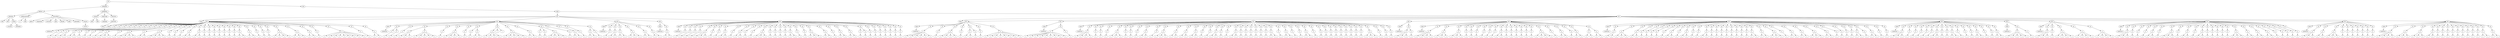 digraph Tree {
	"t0" [label = "TEI"];
	"t1" [label = "teiHeader"];
	"t2" [label = "fileDesc"];
	"t3" [label = "titleStmt"];
	"t4" [label = "title"];
	"t5" [label = "title"];
	"t6" [label = "author"];
	"t7" [label = "surname"];
	"t8" [label = "forename"];
	"t9" [label = "publicationStmt"];
	"t10" [label = "p"];
	"t11" [label = "idno"];
	"t12" [label = "sourceDesc"];
	"t13" [label = "genre"];
	"t14" [label = "inspiration"];
	"t15" [label = "structure"];
	"t16" [label = "type"];
	"t17" [label = "periode"];
	"t18" [label = "taille"];
	"t19" [label = "permalien"];
	"t20" [label = "sources"];
	"t21" [label = "source"];
	"t22" [label = "profileDesc"];
	"t23" [label = "creation"];
	"t24" [label = "date"];
	"t25" [label = "date"];
	"t26" [label = "langUsage"];
	"t27" [label = "language"];
	"t28" [label = "textClass"];
	"t29" [label = "keywords"];
	"t30" [label = "term"];
	"t31" [label = "text"];
	"t32" [label = "body"];
	"t33" [label = "div1"];
	"t34" [label = "head"];
	"t35" [label = "div2"];
	"t36" [label = "head"];
	"t37" [label = "listPerson"];
	"t38" [label = "sp"];
	"t39" [label = "p"];
	"t40" [label = "s"];
	"t41" [label = "sp"];
	"t42" [label = "p"];
	"t43" [label = "s"];
	"t44" [label = "sp"];
	"t45" [label = "p"];
	"t46" [label = "s"];
	"t47" [label = "s"];
	"t48" [label = "sp"];
	"t49" [label = "p"];
	"t50" [label = "s"];
	"t51" [label = "s"];
	"t52" [label = "sp"];
	"t53" [label = "p"];
	"t54" [label = "s"];
	"t55" [label = "sp"];
	"t56" [label = "p"];
	"t57" [label = "s"];
	"t58" [label = "sp"];
	"t59" [label = "p"];
	"t60" [label = "s"];
	"t61" [label = "sp"];
	"t62" [label = "p"];
	"t63" [label = "s"];
	"t64" [label = "sp"];
	"t65" [label = "p"];
	"t66" [label = "s"];
	"t67" [label = "s"];
	"t68" [label = "s"];
	"t69" [label = "sp"];
	"t70" [label = "p"];
	"t71" [label = "s"];
	"t72" [label = "sp"];
	"t73" [label = "p"];
	"t74" [label = "s"];
	"t75" [label = "s"];
	"t76" [label = "s"];
	"t77" [label = "s"];
	"t78" [label = "sp"];
	"t79" [label = "p"];
	"t80" [label = "s"];
	"t81" [label = "s"];
	"t82" [label = "sp"];
	"t83" [label = "p"];
	"t84" [label = "s"];
	"t85" [label = "s"];
	"t86" [label = "s"];
	"t87" [label = "s"];
	"t88" [label = "sp"];
	"t89" [label = "p"];
	"t90" [label = "s"];
	"t91" [label = "sp"];
	"t92" [label = "p"];
	"t93" [label = "s"];
	"t94" [label = "sp"];
	"t95" [label = "p"];
	"t96" [label = "s"];
	"t97" [label = "sp"];
	"t98" [label = "p"];
	"t99" [label = "s"];
	"t100" [label = "s"];
	"t101" [label = "sp"];
	"t102" [label = "p"];
	"t103" [label = "s"];
	"t104" [label = "s"];
	"t105" [label = "sp"];
	"t106" [label = "p"];
	"t107" [label = "s"];
	"t108" [label = "sp"];
	"t109" [label = "p"];
	"t110" [label = "s"];
	"t111" [label = "sp"];
	"t112" [label = "p"];
	"t113" [label = "s"];
	"t114" [label = "sp"];
	"t115" [label = "p"];
	"t116" [label = "s"];
	"t117" [label = "sp"];
	"t118" [label = "p"];
	"t119" [label = "s"];
	"t120" [label = "sp"];
	"t121" [label = "p"];
	"t122" [label = "s"];
	"t123" [label = "sp"];
	"t124" [label = "p"];
	"t125" [label = "s"];
	"t126" [label = "sp"];
	"t127" [label = "p"];
	"t128" [label = "s"];
	"t129" [label = "s"];
	"t130" [label = "sp"];
	"t131" [label = "p"];
	"t132" [label = "s"];
	"t133" [label = "s"];
	"t134" [label = "sp"];
	"t135" [label = "p"];
	"t136" [label = "s"];
	"t137" [label = "sp"];
	"t138" [label = "p"];
	"t139" [label = "s"];
	"t140" [label = "sp"];
	"t141" [label = "p"];
	"t142" [label = "s"];
	"t143" [label = "sp"];
	"t144" [label = "p"];
	"t145" [label = "s"];
	"t146" [label = "s"];
	"t147" [label = "s"];
	"t148" [label = "s"];
	"t149" [label = "sp"];
	"t150" [label = "p"];
	"t151" [label = "s"];
	"t152" [label = "s"];
	"t153" [label = "s"];
	"t154" [label = "sp"];
	"t155" [label = "p"];
	"t156" [label = "s"];
	"t157" [label = "s"];
	"t158" [label = "sp"];
	"t159" [label = "p"];
	"t160" [label = "s"];
	"t161" [label = "sp"];
	"t162" [label = "p"];
	"t163" [label = "s"];
	"t164" [label = "s"];
	"t165" [label = "s"];
	"t166" [label = "s"];
	"t167" [label = "s"];
	"t168" [label = "s"];
	"t169" [label = "s"];
	"t170" [label = "s"];
	"t171" [label = "s"];
	"t172" [label = "sp"];
	"t173" [label = "p"];
	"t174" [label = "s"];
	"t175" [label = "sp"];
	"t176" [label = "p"];
	"t177" [label = "s"];
	"t178" [label = "s"];
	"t179" [label = "div2"];
	"t180" [label = "head"];
	"t181" [label = "listPerson"];
	"t182" [label = "sp"];
	"t183" [label = "p"];
	"t184" [label = "s"];
	"t185" [label = "p"];
	"t186" [label = "s"];
	"t187" [label = "sp"];
	"t188" [label = "p"];
	"t189" [label = "s"];
	"t190" [label = "sp"];
	"t191" [label = "p"];
	"t192" [label = "s"];
	"t193" [label = "s"];
	"t194" [label = "s"];
	"t195" [label = "p"];
	"t196" [label = "s"];
	"t197" [label = "s"];
	"t198" [label = "s"];
	"t199" [label = "s"];
	"t200" [label = "s"];
	"t201" [label = "sp"];
	"t202" [label = "p"];
	"t203" [label = "s"];
	"t204" [label = "sp"];
	"t205" [label = "p"];
	"t206" [label = "s"];
	"t207" [label = "s"];
	"t208" [label = "s"];
	"t209" [label = "s"];
	"t210" [label = "sp"];
	"t211" [label = "p"];
	"t212" [label = "s"];
	"t213" [label = "sp"];
	"t214" [label = "p"];
	"t215" [label = "s"];
	"t216" [label = "p"];
	"t217" [label = "s"];
	"t218" [label = "s"];
	"t219" [label = "sp"];
	"t220" [label = "p"];
	"t221" [label = "s"];
	"t222" [label = "s"];
	"t223" [label = "s"];
	"t224" [label = "s"];
	"t225" [label = "l"];
	"t226" [label = "l"];
	"t227" [label = "sp"];
	"t228" [label = "p"];
	"t229" [label = "s"];
	"t230" [label = "s"];
	"t231" [label = "s"];
	"t232" [label = "s"];
	"t233" [label = "s"];
	"t234" [label = "sp"];
	"t235" [label = "p"];
	"t236" [label = "s"];
	"t237" [label = "s"];
	"t238" [label = "sp"];
	"t239" [label = "p"];
	"t240" [label = "s"];
	"t241" [label = "p"];
	"t242" [label = "s"];
	"t243" [label = "p"];
	"t244" [label = "s"];
	"t245" [label = "s"];
	"t246" [label = "s"];
	"t247" [label = "s"];
	"t248" [label = "sp"];
	"t249" [label = "p"];
	"t250" [label = "s"];
	"t251" [label = "sp"];
	"t252" [label = "p"];
	"t253" [label = "s"];
	"t254" [label = "s"];
	"t255" [label = "sp"];
	"t256" [label = "p"];
	"t257" [label = "s"];
	"t258" [label = "sp"];
	"t259" [label = "p"];
	"t260" [label = "s"];
	"t261" [label = "s"];
	"t262" [label = "p"];
	"t263" [label = "s"];
	"t264" [label = "div2"];
	"t265" [label = "head"];
	"t266" [label = "listPerson"];
	"t267" [label = "sp"];
	"t268" [label = "p"];
	"t269" [label = "s"];
	"t270" [label = "sp"];
	"t271" [label = "p"];
	"t272" [label = "s"];
	"t273" [label = "s"];
	"t274" [label = "sp"];
	"t275" [label = "p"];
	"t276" [label = "s"];
	"t277" [label = "s"];
	"t278" [label = "sp"];
	"t279" [label = "p"];
	"t280" [label = "s"];
	"t281" [label = "s"];
	"t282" [label = "s"];
	"t283" [label = "sp"];
	"t284" [label = "p"];
	"t285" [label = "s"];
	"t286" [label = "s"];
	"t287" [label = "sp"];
	"t288" [label = "p"];
	"t289" [label = "s"];
	"t290" [label = "s"];
	"t291" [label = "div2"];
	"t292" [label = "head"];
	"t293" [label = "listPerson"];
	"t294" [label = "sp"];
	"t295" [label = "p"];
	"t296" [label = "s"];
	"t297" [label = "s"];
	"t298" [label = "div2"];
	"t299" [label = "head"];
	"t300" [label = "listPerson"];
	"t301" [label = "sp"];
	"t302" [label = "p"];
	"t303" [label = "s"];
	"t304" [label = "sp"];
	"t305" [label = "p"];
	"t306" [label = "s"];
	"t307" [label = "sp"];
	"t308" [label = "p"];
	"t309" [label = "s"];
	"t310" [label = "sp"];
	"t311" [label = "p"];
	"t312" [label = "s"];
	"t313" [label = "sp"];
	"t314" [label = "p"];
	"t315" [label = "s"];
	"t316" [label = "s"];
	"t317" [label = "s"];
	"t318" [label = "sp"];
	"t319" [label = "p"];
	"t320" [label = "s"];
	"t321" [label = "sp"];
	"t322" [label = "p"];
	"t323" [label = "s"];
	"t324" [label = "sp"];
	"t325" [label = "p"];
	"t326" [label = "s"];
	"t327" [label = "s"];
	"t328" [label = "sp"];
	"t329" [label = "p"];
	"t330" [label = "s"];
	"t331" [label = "sp"];
	"t332" [label = "p"];
	"t333" [label = "s"];
	"t334" [label = "s"];
	"t335" [label = "sp"];
	"t336" [label = "p"];
	"t337" [label = "s"];
	"t338" [label = "sp"];
	"t339" [label = "p"];
	"t340" [label = "s"];
	"t341" [label = "sp"];
	"t342" [label = "p"];
	"t343" [label = "s"];
	"t344" [label = "s"];
	"t345" [label = "s"];
	"t346" [label = "sp"];
	"t347" [label = "p"];
	"t348" [label = "s"];
	"t349" [label = "sp"];
	"t350" [label = "p"];
	"t351" [label = "s"];
	"t352" [label = "sp"];
	"t353" [label = "p"];
	"t354" [label = "s"];
	"t355" [label = "sp"];
	"t356" [label = "p"];
	"t357" [label = "s"];
	"t358" [label = "sp"];
	"t359" [label = "p"];
	"t360" [label = "s"];
	"t361" [label = "s"];
	"t362" [label = "sp"];
	"t363" [label = "p"];
	"t364" [label = "s"];
	"t365" [label = "sp"];
	"t366" [label = "p"];
	"t367" [label = "s"];
	"t368" [label = "sp"];
	"t369" [label = "p"];
	"t370" [label = "s"];
	"t371" [label = "s"];
	"t372" [label = "s"];
	"t373" [label = "sp"];
	"t374" [label = "p"];
	"t375" [label = "s"];
	"t376" [label = "s"];
	"t377" [label = "sp"];
	"t378" [label = "p"];
	"t379" [label = "s"];
	"t380" [label = "sp"];
	"t381" [label = "p"];
	"t382" [label = "s"];
	"t383" [label = "s"];
	"t384" [label = "sp"];
	"t385" [label = "p"];
	"t386" [label = "s"];
	"t387" [label = "s"];
	"t388" [label = "sp"];
	"t389" [label = "p"];
	"t390" [label = "s"];
	"t391" [label = "p"];
	"t392" [label = "s"];
	"t393" [label = "sp"];
	"t394" [label = "p"];
	"t395" [label = "s"];
	"t396" [label = "sp"];
	"t397" [label = "p"];
	"t398" [label = "s"];
	"t399" [label = "sp"];
	"t400" [label = "p"];
	"t401" [label = "s"];
	"t402" [label = "sp"];
	"t403" [label = "p"];
	"t404" [label = "s"];
	"t405" [label = "sp"];
	"t406" [label = "p"];
	"t407" [label = "s"];
	"t408" [label = "sp"];
	"t409" [label = "p"];
	"t410" [label = "s"];
	"t411" [label = "sp"];
	"t412" [label = "p"];
	"t413" [label = "s"];
	"t414" [label = "div1"];
	"t415" [label = "head"];
	"t416" [label = "div2"];
	"t417" [label = "head"];
	"t418" [label = "listPerson"];
	"t419" [label = "sp"];
	"t420" [label = "p"];
	"t421" [label = "s"];
	"t422" [label = "s"];
	"t423" [label = "s"];
	"t424" [label = "s"];
	"t425" [label = "s"];
	"t426" [label = "s"];
	"t427" [label = "sp"];
	"t428" [label = "p"];
	"t429" [label = "s"];
	"t430" [label = "sp"];
	"t431" [label = "p"];
	"t432" [label = "s"];
	"t433" [label = "s"];
	"t434" [label = "s"];
	"t435" [label = "s"];
	"t436" [label = "sp"];
	"t437" [label = "p"];
	"t438" [label = "s"];
	"t439" [label = "sp"];
	"t440" [label = "p"];
	"t441" [label = "s"];
	"t442" [label = "s"];
	"t443" [label = "p"];
	"t444" [label = "s"];
	"t445" [label = "sp"];
	"t446" [label = "p"];
	"t447" [label = "s"];
	"t448" [label = "sp"];
	"t449" [label = "p"];
	"t450" [label = "s"];
	"t451" [label = "s"];
	"t452" [label = "s"];
	"t453" [label = "s"];
	"t454" [label = "s"];
	"t455" [label = "s"];
	"t456" [label = "s"];
	"t457" [label = "s"];
	"t458" [label = "div2"];
	"t459" [label = "head"];
	"t460" [label = "listPerson"];
	"t461" [label = "sp"];
	"t462" [label = "p"];
	"t463" [label = "s"];
	"t464" [label = "s"];
	"t465" [label = "s"];
	"t466" [label = "s"];
	"t467" [label = "s"];
	"t468" [label = "s"];
	"t469" [label = "s"];
	"t470" [label = "s"];
	"t471" [label = "s"];
	"t472" [label = "p"];
	"t473" [label = "s"];
	"t474" [label = "div2"];
	"t475" [label = "head"];
	"t476" [label = "listPerson"];
	"t477" [label = "sp"];
	"t478" [label = "p"];
	"t479" [label = "s"];
	"t480" [label = "s"];
	"t481" [label = "s"];
	"t482" [label = "s"];
	"t483" [label = "sp"];
	"t484" [label = "p"];
	"t485" [label = "s"];
	"t486" [label = "sp"];
	"t487" [label = "p"];
	"t488" [label = "s"];
	"t489" [label = "sp"];
	"t490" [label = "p"];
	"t491" [label = "s"];
	"t492" [label = "sp"];
	"t493" [label = "p"];
	"t494" [label = "s"];
	"t495" [label = "s"];
	"t496" [label = "s"];
	"t497" [label = "sp"];
	"t498" [label = "p"];
	"t499" [label = "s"];
	"t500" [label = "sp"];
	"t501" [label = "p"];
	"t502" [label = "s"];
	"t503" [label = "sp"];
	"t504" [label = "p"];
	"t505" [label = "s"];
	"t506" [label = "sp"];
	"t507" [label = "p"];
	"t508" [label = "s"];
	"t509" [label = "s"];
	"t510" [label = "sp"];
	"t511" [label = "p"];
	"t512" [label = "s"];
	"t513" [label = "sp"];
	"t514" [label = "p"];
	"t515" [label = "s"];
	"t516" [label = "s"];
	"t517" [label = "s"];
	"t518" [label = "sp"];
	"t519" [label = "p"];
	"t520" [label = "s"];
	"t521" [label = "s"];
	"t522" [label = "sp"];
	"t523" [label = "p"];
	"t524" [label = "s"];
	"t525" [label = "s"];
	"t526" [label = "sp"];
	"t527" [label = "p"];
	"t528" [label = "s"];
	"t529" [label = "s"];
	"t530" [label = "sp"];
	"t531" [label = "p"];
	"t532" [label = "s"];
	"t533" [label = "sp"];
	"t534" [label = "p"];
	"t535" [label = "s"];
	"t536" [label = "sp"];
	"t537" [label = "p"];
	"t538" [label = "s"];
	"t539" [label = "s"];
	"t540" [label = "sp"];
	"t541" [label = "p"];
	"t542" [label = "s"];
	"t543" [label = "sp"];
	"t544" [label = "p"];
	"t545" [label = "s"];
	"t546" [label = "sp"];
	"t547" [label = "p"];
	"t548" [label = "s"];
	"t549" [label = "s"];
	"t550" [label = "sp"];
	"t551" [label = "p"];
	"t552" [label = "s"];
	"t553" [label = "sp"];
	"t554" [label = "p"];
	"t555" [label = "s"];
	"t556" [label = "sp"];
	"t557" [label = "p"];
	"t558" [label = "s"];
	"t559" [label = "sp"];
	"t560" [label = "p"];
	"t561" [label = "s"];
	"t562" [label = "sp"];
	"t563" [label = "p"];
	"t564" [label = "s"];
	"t565" [label = "sp"];
	"t566" [label = "p"];
	"t567" [label = "s"];
	"t568" [label = "sp"];
	"t569" [label = "p"];
	"t570" [label = "s"];
	"t571" [label = "s"];
	"t572" [label = "sp"];
	"t573" [label = "p"];
	"t574" [label = "s"];
	"t575" [label = "sp"];
	"t576" [label = "p"];
	"t577" [label = "s"];
	"t578" [label = "s"];
	"t579" [label = "sp"];
	"t580" [label = "p"];
	"t581" [label = "s"];
	"t582" [label = "sp"];
	"t583" [label = "p"];
	"t584" [label = "s"];
	"t585" [label = "sp"];
	"t586" [label = "p"];
	"t587" [label = "s"];
	"t588" [label = "s"];
	"t589" [label = "sp"];
	"t590" [label = "p"];
	"t591" [label = "s"];
	"t592" [label = "sp"];
	"t593" [label = "p"];
	"t594" [label = "s"];
	"t595" [label = "sp"];
	"t596" [label = "p"];
	"t597" [label = "s"];
	"t598" [label = "sp"];
	"t599" [label = "p"];
	"t600" [label = "s"];
	"t601" [label = "sp"];
	"t602" [label = "p"];
	"t603" [label = "s"];
	"t604" [label = "sp"];
	"t605" [label = "p"];
	"t606" [label = "s"];
	"t607" [label = "sp"];
	"t608" [label = "p"];
	"t609" [label = "s"];
	"t610" [label = "sp"];
	"t611" [label = "p"];
	"t612" [label = "s"];
	"t613" [label = "sp"];
	"t614" [label = "p"];
	"t615" [label = "s"];
	"t616" [label = "sp"];
	"t617" [label = "p"];
	"t618" [label = "s"];
	"t619" [label = "sp"];
	"t620" [label = "p"];
	"t621" [label = "s"];
	"t622" [label = "s"];
	"t623" [label = "s"];
	"t624" [label = "sp"];
	"t625" [label = "p"];
	"t626" [label = "s"];
	"t627" [label = "sp"];
	"t628" [label = "p"];
	"t629" [label = "s"];
	"t630" [label = "sp"];
	"t631" [label = "p"];
	"t632" [label = "s"];
	"t633" [label = "div2"];
	"t634" [label = "head"];
	"t635" [label = "listPerson"];
	"t636" [label = "sp"];
	"t637" [label = "p"];
	"t638" [label = "s"];
	"t639" [label = "s"];
	"t640" [label = "s"];
	"t641" [label = "p"];
	"t642" [label = "s"];
	"t643" [label = "div2"];
	"t644" [label = "head"];
	"t645" [label = "listPerson"];
	"t646" [label = "sp"];
	"t647" [label = "p"];
	"t648" [label = "s"];
	"t649" [label = "s"];
	"t650" [label = "s"];
	"t651" [label = "s"];
	"t652" [label = "sp"];
	"t653" [label = "p"];
	"t654" [label = "s"];
	"t655" [label = "s"];
	"t656" [label = "s"];
	"t657" [label = "sp"];
	"t658" [label = "p"];
	"t659" [label = "s"];
	"t660" [label = "s"];
	"t661" [label = "s"];
	"t662" [label = "sp"];
	"t663" [label = "p"];
	"t664" [label = "s"];
	"t665" [label = "sp"];
	"t666" [label = "p"];
	"t667" [label = "s"];
	"t668" [label = "sp"];
	"t669" [label = "p"];
	"t670" [label = "s"];
	"t671" [label = "sp"];
	"t672" [label = "p"];
	"t673" [label = "s"];
	"t674" [label = "sp"];
	"t675" [label = "p"];
	"t676" [label = "s"];
	"t677" [label = "sp"];
	"t678" [label = "p"];
	"t679" [label = "s"];
	"t680" [label = "sp"];
	"t681" [label = "p"];
	"t682" [label = "s"];
	"t683" [label = "s"];
	"t684" [label = "sp"];
	"t685" [label = "p"];
	"t686" [label = "s"];
	"t687" [label = "sp"];
	"t688" [label = "p"];
	"t689" [label = "s"];
	"t690" [label = "sp"];
	"t691" [label = "p"];
	"t692" [label = "s"];
	"t693" [label = "sp"];
	"t694" [label = "p"];
	"t695" [label = "s"];
	"t696" [label = "sp"];
	"t697" [label = "p"];
	"t698" [label = "s"];
	"t699" [label = "sp"];
	"t700" [label = "p"];
	"t701" [label = "s"];
	"t702" [label = "sp"];
	"t703" [label = "p"];
	"t704" [label = "s"];
	"t705" [label = "s"];
	"t706" [label = "s"];
	"t707" [label = "s"];
	"t708" [label = "sp"];
	"t709" [label = "p"];
	"t710" [label = "s"];
	"t711" [label = "sp"];
	"t712" [label = "p"];
	"t713" [label = "s"];
	"t714" [label = "s"];
	"t715" [label = "sp"];
	"t716" [label = "p"];
	"t717" [label = "s"];
	"t718" [label = "sp"];
	"t719" [label = "p"];
	"t720" [label = "s"];
	"t721" [label = "s"];
	"t722" [label = "sp"];
	"t723" [label = "p"];
	"t724" [label = "s"];
	"t725" [label = "s"];
	"t726" [label = "p"];
	"t727" [label = "s"];
	"t728" [label = "s"];
	"t729" [label = "div2"];
	"t730" [label = "head"];
	"t731" [label = "listPerson"];
	"t732" [label = "sp"];
	"t733" [label = "p"];
	"t734" [label = "s"];
	"t735" [label = "s"];
	"t736" [label = "sp"];
	"t737" [label = "p"];
	"t738" [label = "s"];
	"t739" [label = "s"];
	"t740" [label = "s"];
	"t741" [label = "sp"];
	"t742" [label = "p"];
	"t743" [label = "s"];
	"t744" [label = "s"];
	"t745" [label = "sp"];
	"t746" [label = "p"];
	"t747" [label = "s"];
	"t748" [label = "sp"];
	"t749" [label = "p"];
	"t750" [label = "s"];
	"t751" [label = "sp"];
	"t752" [label = "p"];
	"t753" [label = "s"];
	"t754" [label = "sp"];
	"t755" [label = "p"];
	"t756" [label = "s"];
	"t757" [label = "sp"];
	"t758" [label = "p"];
	"t759" [label = "s"];
	"t760" [label = "sp"];
	"t761" [label = "p"];
	"t762" [label = "s"];
	"t763" [label = "s"];
	"t764" [label = "sp"];
	"t765" [label = "p"];
	"t766" [label = "s"];
	"t767" [label = "sp"];
	"t768" [label = "p"];
	"t769" [label = "s"];
	"t770" [label = "s"];
	"t771" [label = "sp"];
	"t772" [label = "p"];
	"t773" [label = "s"];
	"t774" [label = "sp"];
	"t775" [label = "p"];
	"t776" [label = "s"];
	"t777" [label = "sp"];
	"t778" [label = "p"];
	"t779" [label = "s"];
	"t780" [label = "s"];
	"t781" [label = "sp"];
	"t782" [label = "p"];
	"t783" [label = "s"];
	"t784" [label = "sp"];
	"t785" [label = "p"];
	"t786" [label = "s"];
	"t787" [label = "sp"];
	"t788" [label = "p"];
	"t789" [label = "s"];
	"t790" [label = "sp"];
	"t791" [label = "p"];
	"t792" [label = "s"];
	"t793" [label = "sp"];
	"t794" [label = "p"];
	"t795" [label = "s"];
	"t796" [label = "sp"];
	"t797" [label = "p"];
	"t798" [label = "s"];
	"t799" [label = "sp"];
	"t800" [label = "p"];
	"t801" [label = "s"];
	"t802" [label = "sp"];
	"t803" [label = "p"];
	"t804" [label = "s"];
	"t805" [label = "sp"];
	"t806" [label = "p"];
	"t807" [label = "s"];
	"t808" [label = "s"];
	"t809" [label = "sp"];
	"t810" [label = "p"];
	"t811" [label = "s"];
	"t812" [label = "s"];
	"t813" [label = "sp"];
	"t814" [label = "p"];
	"t815" [label = "s"];
	"t816" [label = "s"];
	"t817" [label = "s"];
	"t818" [label = "sp"];
	"t819" [label = "p"];
	"t820" [label = "s"];
	"t821" [label = "sp"];
	"t822" [label = "p"];
	"t823" [label = "s"];
	"t824" [label = "s"];
	"t825" [label = "sp"];
	"t826" [label = "p"];
	"t827" [label = "s"];
	"t828" [label = "s"];
	"t829" [label = "sp"];
	"t830" [label = "p"];
	"t831" [label = "s"];
	"t832" [label = "s"];
	"t833" [label = "s"];
	"t834" [label = "sp"];
	"t835" [label = "p"];
	"t836" [label = "s"];
	"t837" [label = "s"];
	"t838" [label = "sp"];
	"t839" [label = "p"];
	"t840" [label = "s"];
	"t841" [label = "sp"];
	"t842" [label = "p"];
	"t843" [label = "s"];
	"t844" [label = "sp"];
	"t845" [label = "p"];
	"t846" [label = "s"];
	"t847" [label = "sp"];
	"t848" [label = "p"];
	"t849" [label = "s"];
	"t850" [label = "sp"];
	"t851" [label = "p"];
	"t852" [label = "s"];
	"t853" [label = "s"];
	"t854" [label = "p"];
	"t855" [label = "s"];
	"t856" [label = "sp"];
	"t857" [label = "p"];
	"t858" [label = "s"];
	"t859" [label = "s"];
	"t860" [label = "sp"];
	"t861" [label = "p"];
	"t862" [label = "s"];
	"t863" [label = "sp"];
	"t864" [label = "p"];
	"t865" [label = "s"];
	"t866" [label = "div2"];
	"t867" [label = "head"];
	"t868" [label = "listPerson"];
	"t869" [label = "sp"];
	"t870" [label = "p"];
	"t871" [label = "s"];
	"t872" [label = "s"];
	"t873" [label = "s"];
	"t874" [label = "sp"];
	"t875" [label = "p"];
	"t876" [label = "s"];
	"t877" [label = "sp"];
	"t878" [label = "p"];
	"t879" [label = "s"];
	"t880" [label = "sp"];
	"t881" [label = "p"];
	"t882" [label = "s"];
	"t883" [label = "sp"];
	"t884" [label = "p"];
	"t885" [label = "s"];
	"t886" [label = "sp"];
	"t887" [label = "p"];
	"t888" [label = "s"];
	"t889" [label = "sp"];
	"t890" [label = "p"];
	"t891" [label = "s"];
	"t892" [label = "s"];
	"t893" [label = "sp"];
	"t894" [label = "p"];
	"t895" [label = "s"];
	"t896" [label = "sp"];
	"t897" [label = "p"];
	"t898" [label = "s"];
	"t899" [label = "sp"];
	"t900" [label = "p"];
	"t901" [label = "s"];
	"t902" [label = "s"];
	"t903" [label = "sp"];
	"t904" [label = "p"];
	"t905" [label = "s"];
	"t906" [label = "sp"];
	"t907" [label = "p"];
	"t908" [label = "s"];
	"t909" [label = "sp"];
	"t910" [label = "p"];
	"t911" [label = "s"];
	"t912" [label = "sp"];
	"t913" [label = "p"];
	"t914" [label = "s"];
	"t915" [label = "s"];
	"t916" [label = "sp"];
	"t917" [label = "p"];
	"t918" [label = "s"];
	"t919" [label = "sp"];
	"t920" [label = "p"];
	"t921" [label = "s"];
	"t922" [label = "sp"];
	"t923" [label = "p"];
	"t924" [label = "s"];
	"t925" [label = "s"];
	"t926" [label = "div2"];
	"t927" [label = "head"];
	"t928" [label = "listPerson"];
	"t929" [label = "sp"];
	"t930" [label = "p"];
	"t931" [label = "s"];
	"t932" [label = "s"];
	"t933" [label = "s"];
	"t934" [label = "s"];
	"t935" [label = "s"];
	"t936" [label = "p"];
	"t937" [label = "s"];
	"t938" [label = "div2"];
	"t939" [label = "head"];
	"t940" [label = "listPerson"];
	"t941" [label = "sp"];
	"t942" [label = "p"];
	"t943" [label = "s"];
	"t944" [label = "s"];
	"t945" [label = "s"];
	"t946" [label = "sp"];
	"t947" [label = "p"];
	"t948" [label = "s"];
	"t949" [label = "sp"];
	"t950" [label = "p"];
	"t951" [label = "s"];
	"t952" [label = "s"];
	"t953" [label = "s"];
	"t954" [label = "s"];
	"t955" [label = "sp"];
	"t956" [label = "p"];
	"t957" [label = "s"];
	"t958" [label = "s"];
	"t959" [label = "s"];
	"t960" [label = "s"];
	"t961" [label = "sp"];
	"t962" [label = "p"];
	"t963" [label = "s"];
	"t964" [label = "s"];
	"t965" [label = "s"];
	"t966" [label = "s"];
	"t967" [label = "div2"];
	"t968" [label = "head"];
	"t969" [label = "listPerson"];
	"t970" [label = "sp"];
	"t971" [label = "p"];
	"t972" [label = "s"];
	"t973" [label = "s"];
	"t974" [label = "s"];
	"t975" [label = "sp"];
	"t976" [label = "p"];
	"t977" [label = "s"];
	"t978" [label = "sp"];
	"t979" [label = "p"];
	"t980" [label = "s"];
	"t981" [label = "sp"];
	"t982" [label = "p"];
	"t983" [label = "s"];
	"t984" [label = "sp"];
	"t985" [label = "p"];
	"t986" [label = "s"];
	"t987" [label = "s"];
	"t988" [label = "sp"];
	"t989" [label = "p"];
	"t990" [label = "s"];
	"t991" [label = "sp"];
	"t992" [label = "p"];
	"t993" [label = "s"];
	"t994" [label = "s"];
	"t995" [label = "s"];
	"t996" [label = "sp"];
	"t997" [label = "p"];
	"t998" [label = "s"];
	"t999" [label = "sp"];
	"t1000" [label = "p"];
	"t1001" [label = "s"];
	"t1002" [label = "s"];
	"t1003" [label = "sp"];
	"t1004" [label = "p"];
	"t1005" [label = "s"];
	"t1006" [label = "sp"];
	"t1007" [label = "p"];
	"t1008" [label = "s"];
	"t1009" [label = "s"];
	"t1010" [label = "sp"];
	"t1011" [label = "p"];
	"t1012" [label = "s"];
	"t1013" [label = "sp"];
	"t1014" [label = "p"];
	"t1015" [label = "s"];
	"t1016" [label = "sp"];
	"t1017" [label = "p"];
	"t1018" [label = "s"];
	"t1019" [label = "sp"];
	"t1020" [label = "p"];
	"t1021" [label = "s"];
	"t1022" [label = "sp"];
	"t1023" [label = "p"];
	"t1024" [label = "s"];
	"t1025" [label = "sp"];
	"t1026" [label = "p"];
	"t1027" [label = "s"];
	"t1028" [label = "s"];
	"t1029" [label = "s"];
	"t1030" [label = "sp"];
	"t1031" [label = "p"];
	"t1032" [label = "s"];
	"t1033" [label = "s"];
	"t1034" [label = "sp"];
	"t1035" [label = "p"];
	"t1036" [label = "s"];
	"t1037" [label = "s"];
	"t1038" [label = "sp"];
	"t1039" [label = "p"];
	"t1040" [label = "s"];
	"t1041" [label = "s"];
	"t1042" [label = "sp"];
	"t1043" [label = "p"];
	"t1044" [label = "s"];
	"t1045" [label = "sp"];
	"t1046" [label = "p"];
	"t1047" [label = "s"];
	"t1048" [label = "sp"];
	"t1049" [label = "p"];
	"t1050" [label = "s"];
	"t1051" [label = "sp"];
	"t1052" [label = "p"];
	"t1053" [label = "s"];
	"t1054" [label = "sp"];
	"t1055" [label = "p"];
	"t1056" [label = "s"];
	"t1057" [label = "div2"];
	"t1058" [label = "head"];
	"t1059" [label = "listPerson"];
	"t1060" [label = "sp"];
	"t1061" [label = "p"];
	"t1062" [label = "s"];
	"t1063" [label = "s"];
	"t1064" [label = "s"];
	"t1065" [label = "sp"];
	"t1066" [label = "p"];
	"t1067" [label = "s"];
	"t1068" [label = "s"];
	"t1069" [label = "sp"];
	"t1070" [label = "p"];
	"t1071" [label = "s"];
	"t1072" [label = "s"];
	"t1073" [label = "s"];
	"t1074" [label = "sp"];
	"t1075" [label = "p"];
	"t1076" [label = "s"];
	"t1077" [label = "sp"];
	"t1078" [label = "p"];
	"t1079" [label = "s"];
	"t1080" [label = "sp"];
	"t1081" [label = "p"];
	"t1082" [label = "s"];
	"t1083" [label = "sp"];
	"t1084" [label = "p"];
	"t1085" [label = "s"];
	"t1086" [label = "sp"];
	"t1087" [label = "p"];
	"t1088" [label = "s"];
	"t1089" [label = "sp"];
	"t1090" [label = "p"];
	"t1091" [label = "s"];
	"t1092" [label = "sp"];
	"t1093" [label = "p"];
	"t1094" [label = "s"];
	"t1095" [label = "div2"];
	"t1096" [label = "head"];
	"t1097" [label = "listPerson"];
	"t1098" [label = "sp"];
	"t1099" [label = "p"];
	"t1100" [label = "s"];
	"t1101" [label = "s"];
	"t1102" [label = "s"];
	"t1103" [label = "s"];
	"t1104" [label = "sp"];
	"t1105" [label = "p"];
	"t1106" [label = "s"];
	"t1107" [label = "s"];
	"t1108" [label = "s"];
	"t1109" [label = "sp"];
	"t1110" [label = "p"];
	"t1111" [label = "s"];
	"t1112" [label = "s"];
	"t1113" [label = "s"];
	"t1114" [label = "sp"];
	"t1115" [label = "p"];
	"t1116" [label = "s"];
	"t1117" [label = "s"];
	"t1118" [label = "sp"];
	"t1119" [label = "p"];
	"t1120" [label = "s"];
	"t1121" [label = "sp"];
	"t1122" [label = "p"];
	"t1123" [label = "s"];
	"t1124" [label = "sp"];
	"t1125" [label = "p"];
	"t1126" [label = "s"];
	"t1127" [label = "sp"];
	"t1128" [label = "p"];
	"t1129" [label = "s"];
	"t1130" [label = "sp"];
	"t1131" [label = "p"];
	"t1132" [label = "s"];
	"t1133" [label = "sp"];
	"t1134" [label = "p"];
	"t1135" [label = "s"];
	"t1136" [label = "sp"];
	"t1137" [label = "p"];
	"t1138" [label = "s"];
	"t1139" [label = "sp"];
	"t1140" [label = "p"];
	"t1141" [label = "s"];
	"t1142" [label = "sp"];
	"t1143" [label = "p"];
	"t1144" [label = "s"];
	"t1145" [label = "sp"];
	"t1146" [label = "p"];
	"t1147" [label = "s"];
	"t1148" [label = "s"];
	"t1149" [label = "sp"];
	"t1150" [label = "p"];
	"t1151" [label = "s"];
	"t1152" [label = "s"];
	"t0" -> "t1";
	"t1" -> "t2";
	"t2" -> "t3";
	"t3" -> "t4";
	"t3" -> "t5";
	"t3" -> "t6";
	"t6" -> "t7";
	"t6" -> "t8";
	"t2" -> "t9";
	"t9" -> "t10";
	"t9" -> "t11";
	"t2" -> "t12";
	"t12" -> "t13";
	"t12" -> "t14";
	"t12" -> "t15";
	"t12" -> "t16";
	"t12" -> "t17";
	"t12" -> "t18";
	"t12" -> "t19";
	"t12" -> "t20";
	"t20" -> "t21";
	"t1" -> "t22";
	"t22" -> "t23";
	"t23" -> "t24";
	"t23" -> "t25";
	"t22" -> "t26";
	"t26" -> "t27";
	"t22" -> "t28";
	"t28" -> "t29";
	"t29" -> "t30";
	"t0" -> "t31";
	"t31" -> "t32";
	"t32" -> "t33";
	"t33" -> "t34";
	"t33" -> "t35";
	"t35" -> "t36";
	"t36" -> "t37";
	"t35" -> "t38";
	"t38" -> "t39";
	"t39" -> "t40";
	"t35" -> "t41";
	"t41" -> "t42";
	"t42" -> "t43";
	"t35" -> "t44";
	"t44" -> "t45";
	"t45" -> "t46";
	"t45" -> "t47";
	"t35" -> "t48";
	"t48" -> "t49";
	"t49" -> "t50";
	"t49" -> "t51";
	"t35" -> "t52";
	"t52" -> "t53";
	"t53" -> "t54";
	"t35" -> "t55";
	"t55" -> "t56";
	"t56" -> "t57";
	"t35" -> "t58";
	"t58" -> "t59";
	"t59" -> "t60";
	"t35" -> "t61";
	"t61" -> "t62";
	"t62" -> "t63";
	"t35" -> "t64";
	"t64" -> "t65";
	"t65" -> "t66";
	"t65" -> "t67";
	"t65" -> "t68";
	"t35" -> "t69";
	"t69" -> "t70";
	"t70" -> "t71";
	"t35" -> "t72";
	"t72" -> "t73";
	"t73" -> "t74";
	"t73" -> "t75";
	"t73" -> "t76";
	"t73" -> "t77";
	"t35" -> "t78";
	"t78" -> "t79";
	"t79" -> "t80";
	"t79" -> "t81";
	"t35" -> "t82";
	"t82" -> "t83";
	"t83" -> "t84";
	"t83" -> "t85";
	"t83" -> "t86";
	"t83" -> "t87";
	"t35" -> "t88";
	"t88" -> "t89";
	"t89" -> "t90";
	"t35" -> "t91";
	"t91" -> "t92";
	"t92" -> "t93";
	"t35" -> "t94";
	"t94" -> "t95";
	"t95" -> "t96";
	"t35" -> "t97";
	"t97" -> "t98";
	"t98" -> "t99";
	"t98" -> "t100";
	"t35" -> "t101";
	"t101" -> "t102";
	"t102" -> "t103";
	"t102" -> "t104";
	"t35" -> "t105";
	"t105" -> "t106";
	"t106" -> "t107";
	"t35" -> "t108";
	"t108" -> "t109";
	"t109" -> "t110";
	"t35" -> "t111";
	"t111" -> "t112";
	"t112" -> "t113";
	"t35" -> "t114";
	"t114" -> "t115";
	"t115" -> "t116";
	"t35" -> "t117";
	"t117" -> "t118";
	"t118" -> "t119";
	"t35" -> "t120";
	"t120" -> "t121";
	"t121" -> "t122";
	"t35" -> "t123";
	"t123" -> "t124";
	"t124" -> "t125";
	"t35" -> "t126";
	"t126" -> "t127";
	"t127" -> "t128";
	"t127" -> "t129";
	"t35" -> "t130";
	"t130" -> "t131";
	"t131" -> "t132";
	"t131" -> "t133";
	"t35" -> "t134";
	"t134" -> "t135";
	"t135" -> "t136";
	"t35" -> "t137";
	"t137" -> "t138";
	"t138" -> "t139";
	"t35" -> "t140";
	"t140" -> "t141";
	"t141" -> "t142";
	"t35" -> "t143";
	"t143" -> "t144";
	"t144" -> "t145";
	"t144" -> "t146";
	"t144" -> "t147";
	"t144" -> "t148";
	"t35" -> "t149";
	"t149" -> "t150";
	"t150" -> "t151";
	"t150" -> "t152";
	"t150" -> "t153";
	"t35" -> "t154";
	"t154" -> "t155";
	"t155" -> "t156";
	"t155" -> "t157";
	"t35" -> "t158";
	"t158" -> "t159";
	"t159" -> "t160";
	"t35" -> "t161";
	"t161" -> "t162";
	"t162" -> "t163";
	"t162" -> "t164";
	"t162" -> "t165";
	"t162" -> "t166";
	"t162" -> "t167";
	"t162" -> "t168";
	"t162" -> "t169";
	"t162" -> "t170";
	"t162" -> "t171";
	"t35" -> "t172";
	"t172" -> "t173";
	"t173" -> "t174";
	"t35" -> "t175";
	"t175" -> "t176";
	"t176" -> "t177";
	"t176" -> "t178";
	"t33" -> "t179";
	"t179" -> "t180";
	"t180" -> "t181";
	"t179" -> "t182";
	"t182" -> "t183";
	"t183" -> "t184";
	"t182" -> "t185";
	"t185" -> "t186";
	"t179" -> "t187";
	"t187" -> "t188";
	"t188" -> "t189";
	"t179" -> "t190";
	"t190" -> "t191";
	"t191" -> "t192";
	"t191" -> "t193";
	"t191" -> "t194";
	"t190" -> "t195";
	"t195" -> "t196";
	"t195" -> "t197";
	"t195" -> "t198";
	"t195" -> "t199";
	"t195" -> "t200";
	"t179" -> "t201";
	"t201" -> "t202";
	"t202" -> "t203";
	"t179" -> "t204";
	"t204" -> "t205";
	"t205" -> "t206";
	"t205" -> "t207";
	"t205" -> "t208";
	"t205" -> "t209";
	"t179" -> "t210";
	"t210" -> "t211";
	"t211" -> "t212";
	"t179" -> "t213";
	"t213" -> "t214";
	"t214" -> "t215";
	"t213" -> "t216";
	"t216" -> "t217";
	"t216" -> "t218";
	"t179" -> "t219";
	"t219" -> "t220";
	"t220" -> "t221";
	"t220" -> "t222";
	"t220" -> "t223";
	"t220" -> "t224";
	"t219" -> "t225";
	"t219" -> "t226";
	"t179" -> "t227";
	"t227" -> "t228";
	"t228" -> "t229";
	"t228" -> "t230";
	"t228" -> "t231";
	"t228" -> "t232";
	"t228" -> "t233";
	"t179" -> "t234";
	"t234" -> "t235";
	"t235" -> "t236";
	"t235" -> "t237";
	"t179" -> "t238";
	"t238" -> "t239";
	"t239" -> "t240";
	"t238" -> "t241";
	"t241" -> "t242";
	"t238" -> "t243";
	"t243" -> "t244";
	"t243" -> "t245";
	"t243" -> "t246";
	"t243" -> "t247";
	"t179" -> "t248";
	"t248" -> "t249";
	"t249" -> "t250";
	"t179" -> "t251";
	"t251" -> "t252";
	"t252" -> "t253";
	"t252" -> "t254";
	"t179" -> "t255";
	"t255" -> "t256";
	"t256" -> "t257";
	"t179" -> "t258";
	"t258" -> "t259";
	"t259" -> "t260";
	"t259" -> "t261";
	"t258" -> "t262";
	"t262" -> "t263";
	"t33" -> "t264";
	"t264" -> "t265";
	"t265" -> "t266";
	"t264" -> "t267";
	"t267" -> "t268";
	"t268" -> "t269";
	"t264" -> "t270";
	"t270" -> "t271";
	"t271" -> "t272";
	"t271" -> "t273";
	"t264" -> "t274";
	"t274" -> "t275";
	"t275" -> "t276";
	"t275" -> "t277";
	"t264" -> "t278";
	"t278" -> "t279";
	"t279" -> "t280";
	"t279" -> "t281";
	"t279" -> "t282";
	"t264" -> "t283";
	"t283" -> "t284";
	"t284" -> "t285";
	"t284" -> "t286";
	"t264" -> "t287";
	"t287" -> "t288";
	"t288" -> "t289";
	"t288" -> "t290";
	"t33" -> "t291";
	"t291" -> "t292";
	"t292" -> "t293";
	"t291" -> "t294";
	"t294" -> "t295";
	"t295" -> "t296";
	"t295" -> "t297";
	"t33" -> "t298";
	"t298" -> "t299";
	"t299" -> "t300";
	"t298" -> "t301";
	"t301" -> "t302";
	"t302" -> "t303";
	"t298" -> "t304";
	"t304" -> "t305";
	"t305" -> "t306";
	"t298" -> "t307";
	"t307" -> "t308";
	"t308" -> "t309";
	"t298" -> "t310";
	"t310" -> "t311";
	"t311" -> "t312";
	"t298" -> "t313";
	"t313" -> "t314";
	"t314" -> "t315";
	"t314" -> "t316";
	"t314" -> "t317";
	"t298" -> "t318";
	"t318" -> "t319";
	"t319" -> "t320";
	"t298" -> "t321";
	"t321" -> "t322";
	"t322" -> "t323";
	"t298" -> "t324";
	"t324" -> "t325";
	"t325" -> "t326";
	"t325" -> "t327";
	"t298" -> "t328";
	"t328" -> "t329";
	"t329" -> "t330";
	"t298" -> "t331";
	"t331" -> "t332";
	"t332" -> "t333";
	"t332" -> "t334";
	"t298" -> "t335";
	"t335" -> "t336";
	"t336" -> "t337";
	"t298" -> "t338";
	"t338" -> "t339";
	"t339" -> "t340";
	"t298" -> "t341";
	"t341" -> "t342";
	"t342" -> "t343";
	"t342" -> "t344";
	"t342" -> "t345";
	"t298" -> "t346";
	"t346" -> "t347";
	"t347" -> "t348";
	"t298" -> "t349";
	"t349" -> "t350";
	"t350" -> "t351";
	"t298" -> "t352";
	"t352" -> "t353";
	"t353" -> "t354";
	"t298" -> "t355";
	"t355" -> "t356";
	"t356" -> "t357";
	"t298" -> "t358";
	"t358" -> "t359";
	"t359" -> "t360";
	"t359" -> "t361";
	"t298" -> "t362";
	"t362" -> "t363";
	"t363" -> "t364";
	"t298" -> "t365";
	"t365" -> "t366";
	"t366" -> "t367";
	"t298" -> "t368";
	"t368" -> "t369";
	"t369" -> "t370";
	"t369" -> "t371";
	"t369" -> "t372";
	"t298" -> "t373";
	"t373" -> "t374";
	"t374" -> "t375";
	"t374" -> "t376";
	"t298" -> "t377";
	"t377" -> "t378";
	"t378" -> "t379";
	"t298" -> "t380";
	"t380" -> "t381";
	"t381" -> "t382";
	"t381" -> "t383";
	"t298" -> "t384";
	"t384" -> "t385";
	"t385" -> "t386";
	"t385" -> "t387";
	"t298" -> "t388";
	"t388" -> "t389";
	"t389" -> "t390";
	"t388" -> "t391";
	"t391" -> "t392";
	"t298" -> "t393";
	"t393" -> "t394";
	"t394" -> "t395";
	"t298" -> "t396";
	"t396" -> "t397";
	"t397" -> "t398";
	"t298" -> "t399";
	"t399" -> "t400";
	"t400" -> "t401";
	"t298" -> "t402";
	"t402" -> "t403";
	"t403" -> "t404";
	"t298" -> "t405";
	"t405" -> "t406";
	"t406" -> "t407";
	"t298" -> "t408";
	"t408" -> "t409";
	"t409" -> "t410";
	"t298" -> "t411";
	"t411" -> "t412";
	"t412" -> "t413";
	"t32" -> "t414";
	"t414" -> "t415";
	"t414" -> "t416";
	"t416" -> "t417";
	"t417" -> "t418";
	"t416" -> "t419";
	"t419" -> "t420";
	"t420" -> "t421";
	"t420" -> "t422";
	"t420" -> "t423";
	"t420" -> "t424";
	"t420" -> "t425";
	"t420" -> "t426";
	"t416" -> "t427";
	"t427" -> "t428";
	"t428" -> "t429";
	"t416" -> "t430";
	"t430" -> "t431";
	"t431" -> "t432";
	"t431" -> "t433";
	"t431" -> "t434";
	"t431" -> "t435";
	"t416" -> "t436";
	"t436" -> "t437";
	"t437" -> "t438";
	"t416" -> "t439";
	"t439" -> "t440";
	"t440" -> "t441";
	"t440" -> "t442";
	"t439" -> "t443";
	"t443" -> "t444";
	"t416" -> "t445";
	"t445" -> "t446";
	"t446" -> "t447";
	"t416" -> "t448";
	"t448" -> "t449";
	"t449" -> "t450";
	"t449" -> "t451";
	"t449" -> "t452";
	"t449" -> "t453";
	"t449" -> "t454";
	"t449" -> "t455";
	"t449" -> "t456";
	"t449" -> "t457";
	"t414" -> "t458";
	"t458" -> "t459";
	"t459" -> "t460";
	"t458" -> "t461";
	"t461" -> "t462";
	"t462" -> "t463";
	"t462" -> "t464";
	"t462" -> "t465";
	"t462" -> "t466";
	"t462" -> "t467";
	"t462" -> "t468";
	"t462" -> "t469";
	"t462" -> "t470";
	"t462" -> "t471";
	"t461" -> "t472";
	"t472" -> "t473";
	"t414" -> "t474";
	"t474" -> "t475";
	"t475" -> "t476";
	"t474" -> "t477";
	"t477" -> "t478";
	"t478" -> "t479";
	"t478" -> "t480";
	"t478" -> "t481";
	"t478" -> "t482";
	"t474" -> "t483";
	"t483" -> "t484";
	"t484" -> "t485";
	"t474" -> "t486";
	"t486" -> "t487";
	"t487" -> "t488";
	"t474" -> "t489";
	"t489" -> "t490";
	"t490" -> "t491";
	"t474" -> "t492";
	"t492" -> "t493";
	"t493" -> "t494";
	"t493" -> "t495";
	"t493" -> "t496";
	"t474" -> "t497";
	"t497" -> "t498";
	"t498" -> "t499";
	"t474" -> "t500";
	"t500" -> "t501";
	"t501" -> "t502";
	"t474" -> "t503";
	"t503" -> "t504";
	"t504" -> "t505";
	"t474" -> "t506";
	"t506" -> "t507";
	"t507" -> "t508";
	"t507" -> "t509";
	"t474" -> "t510";
	"t510" -> "t511";
	"t511" -> "t512";
	"t474" -> "t513";
	"t513" -> "t514";
	"t514" -> "t515";
	"t514" -> "t516";
	"t514" -> "t517";
	"t474" -> "t518";
	"t518" -> "t519";
	"t519" -> "t520";
	"t519" -> "t521";
	"t474" -> "t522";
	"t522" -> "t523";
	"t523" -> "t524";
	"t523" -> "t525";
	"t474" -> "t526";
	"t526" -> "t527";
	"t527" -> "t528";
	"t527" -> "t529";
	"t474" -> "t530";
	"t530" -> "t531";
	"t531" -> "t532";
	"t474" -> "t533";
	"t533" -> "t534";
	"t534" -> "t535";
	"t474" -> "t536";
	"t536" -> "t537";
	"t537" -> "t538";
	"t537" -> "t539";
	"t474" -> "t540";
	"t540" -> "t541";
	"t541" -> "t542";
	"t474" -> "t543";
	"t543" -> "t544";
	"t544" -> "t545";
	"t474" -> "t546";
	"t546" -> "t547";
	"t547" -> "t548";
	"t547" -> "t549";
	"t474" -> "t550";
	"t550" -> "t551";
	"t551" -> "t552";
	"t474" -> "t553";
	"t553" -> "t554";
	"t554" -> "t555";
	"t474" -> "t556";
	"t556" -> "t557";
	"t557" -> "t558";
	"t474" -> "t559";
	"t559" -> "t560";
	"t560" -> "t561";
	"t474" -> "t562";
	"t562" -> "t563";
	"t563" -> "t564";
	"t474" -> "t565";
	"t565" -> "t566";
	"t566" -> "t567";
	"t474" -> "t568";
	"t568" -> "t569";
	"t569" -> "t570";
	"t569" -> "t571";
	"t474" -> "t572";
	"t572" -> "t573";
	"t573" -> "t574";
	"t474" -> "t575";
	"t575" -> "t576";
	"t576" -> "t577";
	"t576" -> "t578";
	"t474" -> "t579";
	"t579" -> "t580";
	"t580" -> "t581";
	"t474" -> "t582";
	"t582" -> "t583";
	"t583" -> "t584";
	"t474" -> "t585";
	"t585" -> "t586";
	"t586" -> "t587";
	"t586" -> "t588";
	"t474" -> "t589";
	"t589" -> "t590";
	"t590" -> "t591";
	"t474" -> "t592";
	"t592" -> "t593";
	"t593" -> "t594";
	"t474" -> "t595";
	"t595" -> "t596";
	"t596" -> "t597";
	"t474" -> "t598";
	"t598" -> "t599";
	"t599" -> "t600";
	"t474" -> "t601";
	"t601" -> "t602";
	"t602" -> "t603";
	"t474" -> "t604";
	"t604" -> "t605";
	"t605" -> "t606";
	"t474" -> "t607";
	"t607" -> "t608";
	"t608" -> "t609";
	"t474" -> "t610";
	"t610" -> "t611";
	"t611" -> "t612";
	"t474" -> "t613";
	"t613" -> "t614";
	"t614" -> "t615";
	"t474" -> "t616";
	"t616" -> "t617";
	"t617" -> "t618";
	"t474" -> "t619";
	"t619" -> "t620";
	"t620" -> "t621";
	"t620" -> "t622";
	"t620" -> "t623";
	"t474" -> "t624";
	"t624" -> "t625";
	"t625" -> "t626";
	"t474" -> "t627";
	"t627" -> "t628";
	"t628" -> "t629";
	"t474" -> "t630";
	"t630" -> "t631";
	"t631" -> "t632";
	"t414" -> "t633";
	"t633" -> "t634";
	"t634" -> "t635";
	"t633" -> "t636";
	"t636" -> "t637";
	"t637" -> "t638";
	"t637" -> "t639";
	"t637" -> "t640";
	"t636" -> "t641";
	"t641" -> "t642";
	"t414" -> "t643";
	"t643" -> "t644";
	"t644" -> "t645";
	"t643" -> "t646";
	"t646" -> "t647";
	"t647" -> "t648";
	"t647" -> "t649";
	"t647" -> "t650";
	"t647" -> "t651";
	"t643" -> "t652";
	"t652" -> "t653";
	"t653" -> "t654";
	"t653" -> "t655";
	"t653" -> "t656";
	"t643" -> "t657";
	"t657" -> "t658";
	"t658" -> "t659";
	"t658" -> "t660";
	"t658" -> "t661";
	"t643" -> "t662";
	"t662" -> "t663";
	"t663" -> "t664";
	"t643" -> "t665";
	"t665" -> "t666";
	"t666" -> "t667";
	"t643" -> "t668";
	"t668" -> "t669";
	"t669" -> "t670";
	"t643" -> "t671";
	"t671" -> "t672";
	"t672" -> "t673";
	"t643" -> "t674";
	"t674" -> "t675";
	"t675" -> "t676";
	"t643" -> "t677";
	"t677" -> "t678";
	"t678" -> "t679";
	"t643" -> "t680";
	"t680" -> "t681";
	"t681" -> "t682";
	"t681" -> "t683";
	"t643" -> "t684";
	"t684" -> "t685";
	"t685" -> "t686";
	"t643" -> "t687";
	"t687" -> "t688";
	"t688" -> "t689";
	"t643" -> "t690";
	"t690" -> "t691";
	"t691" -> "t692";
	"t643" -> "t693";
	"t693" -> "t694";
	"t694" -> "t695";
	"t643" -> "t696";
	"t696" -> "t697";
	"t697" -> "t698";
	"t643" -> "t699";
	"t699" -> "t700";
	"t700" -> "t701";
	"t643" -> "t702";
	"t702" -> "t703";
	"t703" -> "t704";
	"t703" -> "t705";
	"t703" -> "t706";
	"t703" -> "t707";
	"t643" -> "t708";
	"t708" -> "t709";
	"t709" -> "t710";
	"t643" -> "t711";
	"t711" -> "t712";
	"t712" -> "t713";
	"t712" -> "t714";
	"t643" -> "t715";
	"t715" -> "t716";
	"t716" -> "t717";
	"t643" -> "t718";
	"t718" -> "t719";
	"t719" -> "t720";
	"t719" -> "t721";
	"t643" -> "t722";
	"t722" -> "t723";
	"t723" -> "t724";
	"t723" -> "t725";
	"t722" -> "t726";
	"t726" -> "t727";
	"t726" -> "t728";
	"t414" -> "t729";
	"t729" -> "t730";
	"t730" -> "t731";
	"t729" -> "t732";
	"t732" -> "t733";
	"t733" -> "t734";
	"t733" -> "t735";
	"t729" -> "t736";
	"t736" -> "t737";
	"t737" -> "t738";
	"t737" -> "t739";
	"t737" -> "t740";
	"t729" -> "t741";
	"t741" -> "t742";
	"t742" -> "t743";
	"t742" -> "t744";
	"t729" -> "t745";
	"t745" -> "t746";
	"t746" -> "t747";
	"t729" -> "t748";
	"t748" -> "t749";
	"t749" -> "t750";
	"t729" -> "t751";
	"t751" -> "t752";
	"t752" -> "t753";
	"t729" -> "t754";
	"t754" -> "t755";
	"t755" -> "t756";
	"t729" -> "t757";
	"t757" -> "t758";
	"t758" -> "t759";
	"t729" -> "t760";
	"t760" -> "t761";
	"t761" -> "t762";
	"t761" -> "t763";
	"t729" -> "t764";
	"t764" -> "t765";
	"t765" -> "t766";
	"t729" -> "t767";
	"t767" -> "t768";
	"t768" -> "t769";
	"t768" -> "t770";
	"t729" -> "t771";
	"t771" -> "t772";
	"t772" -> "t773";
	"t729" -> "t774";
	"t774" -> "t775";
	"t775" -> "t776";
	"t729" -> "t777";
	"t777" -> "t778";
	"t778" -> "t779";
	"t778" -> "t780";
	"t729" -> "t781";
	"t781" -> "t782";
	"t782" -> "t783";
	"t729" -> "t784";
	"t784" -> "t785";
	"t785" -> "t786";
	"t729" -> "t787";
	"t787" -> "t788";
	"t788" -> "t789";
	"t729" -> "t790";
	"t790" -> "t791";
	"t791" -> "t792";
	"t729" -> "t793";
	"t793" -> "t794";
	"t794" -> "t795";
	"t729" -> "t796";
	"t796" -> "t797";
	"t797" -> "t798";
	"t729" -> "t799";
	"t799" -> "t800";
	"t800" -> "t801";
	"t729" -> "t802";
	"t802" -> "t803";
	"t803" -> "t804";
	"t729" -> "t805";
	"t805" -> "t806";
	"t806" -> "t807";
	"t806" -> "t808";
	"t729" -> "t809";
	"t809" -> "t810";
	"t810" -> "t811";
	"t810" -> "t812";
	"t729" -> "t813";
	"t813" -> "t814";
	"t814" -> "t815";
	"t814" -> "t816";
	"t814" -> "t817";
	"t729" -> "t818";
	"t818" -> "t819";
	"t819" -> "t820";
	"t729" -> "t821";
	"t821" -> "t822";
	"t822" -> "t823";
	"t822" -> "t824";
	"t729" -> "t825";
	"t825" -> "t826";
	"t826" -> "t827";
	"t826" -> "t828";
	"t729" -> "t829";
	"t829" -> "t830";
	"t830" -> "t831";
	"t830" -> "t832";
	"t830" -> "t833";
	"t729" -> "t834";
	"t834" -> "t835";
	"t835" -> "t836";
	"t835" -> "t837";
	"t729" -> "t838";
	"t838" -> "t839";
	"t839" -> "t840";
	"t729" -> "t841";
	"t841" -> "t842";
	"t842" -> "t843";
	"t729" -> "t844";
	"t844" -> "t845";
	"t845" -> "t846";
	"t729" -> "t847";
	"t847" -> "t848";
	"t848" -> "t849";
	"t729" -> "t850";
	"t850" -> "t851";
	"t851" -> "t852";
	"t851" -> "t853";
	"t850" -> "t854";
	"t854" -> "t855";
	"t729" -> "t856";
	"t856" -> "t857";
	"t857" -> "t858";
	"t857" -> "t859";
	"t729" -> "t860";
	"t860" -> "t861";
	"t861" -> "t862";
	"t729" -> "t863";
	"t863" -> "t864";
	"t864" -> "t865";
	"t414" -> "t866";
	"t866" -> "t867";
	"t867" -> "t868";
	"t866" -> "t869";
	"t869" -> "t870";
	"t870" -> "t871";
	"t870" -> "t872";
	"t870" -> "t873";
	"t866" -> "t874";
	"t874" -> "t875";
	"t875" -> "t876";
	"t866" -> "t877";
	"t877" -> "t878";
	"t878" -> "t879";
	"t866" -> "t880";
	"t880" -> "t881";
	"t881" -> "t882";
	"t866" -> "t883";
	"t883" -> "t884";
	"t884" -> "t885";
	"t866" -> "t886";
	"t886" -> "t887";
	"t887" -> "t888";
	"t866" -> "t889";
	"t889" -> "t890";
	"t890" -> "t891";
	"t890" -> "t892";
	"t866" -> "t893";
	"t893" -> "t894";
	"t894" -> "t895";
	"t866" -> "t896";
	"t896" -> "t897";
	"t897" -> "t898";
	"t866" -> "t899";
	"t899" -> "t900";
	"t900" -> "t901";
	"t900" -> "t902";
	"t866" -> "t903";
	"t903" -> "t904";
	"t904" -> "t905";
	"t866" -> "t906";
	"t906" -> "t907";
	"t907" -> "t908";
	"t866" -> "t909";
	"t909" -> "t910";
	"t910" -> "t911";
	"t866" -> "t912";
	"t912" -> "t913";
	"t913" -> "t914";
	"t913" -> "t915";
	"t866" -> "t916";
	"t916" -> "t917";
	"t917" -> "t918";
	"t866" -> "t919";
	"t919" -> "t920";
	"t920" -> "t921";
	"t866" -> "t922";
	"t922" -> "t923";
	"t923" -> "t924";
	"t923" -> "t925";
	"t414" -> "t926";
	"t926" -> "t927";
	"t927" -> "t928";
	"t926" -> "t929";
	"t929" -> "t930";
	"t930" -> "t931";
	"t930" -> "t932";
	"t930" -> "t933";
	"t930" -> "t934";
	"t930" -> "t935";
	"t929" -> "t936";
	"t936" -> "t937";
	"t414" -> "t938";
	"t938" -> "t939";
	"t939" -> "t940";
	"t938" -> "t941";
	"t941" -> "t942";
	"t942" -> "t943";
	"t942" -> "t944";
	"t942" -> "t945";
	"t938" -> "t946";
	"t946" -> "t947";
	"t947" -> "t948";
	"t938" -> "t949";
	"t949" -> "t950";
	"t950" -> "t951";
	"t950" -> "t952";
	"t950" -> "t953";
	"t950" -> "t954";
	"t938" -> "t955";
	"t955" -> "t956";
	"t956" -> "t957";
	"t956" -> "t958";
	"t956" -> "t959";
	"t956" -> "t960";
	"t938" -> "t961";
	"t961" -> "t962";
	"t962" -> "t963";
	"t962" -> "t964";
	"t962" -> "t965";
	"t962" -> "t966";
	"t414" -> "t967";
	"t967" -> "t968";
	"t968" -> "t969";
	"t967" -> "t970";
	"t970" -> "t971";
	"t971" -> "t972";
	"t971" -> "t973";
	"t971" -> "t974";
	"t967" -> "t975";
	"t975" -> "t976";
	"t976" -> "t977";
	"t967" -> "t978";
	"t978" -> "t979";
	"t979" -> "t980";
	"t967" -> "t981";
	"t981" -> "t982";
	"t982" -> "t983";
	"t967" -> "t984";
	"t984" -> "t985";
	"t985" -> "t986";
	"t985" -> "t987";
	"t967" -> "t988";
	"t988" -> "t989";
	"t989" -> "t990";
	"t967" -> "t991";
	"t991" -> "t992";
	"t992" -> "t993";
	"t992" -> "t994";
	"t992" -> "t995";
	"t967" -> "t996";
	"t996" -> "t997";
	"t997" -> "t998";
	"t967" -> "t999";
	"t999" -> "t1000";
	"t1000" -> "t1001";
	"t1000" -> "t1002";
	"t967" -> "t1003";
	"t1003" -> "t1004";
	"t1004" -> "t1005";
	"t967" -> "t1006";
	"t1006" -> "t1007";
	"t1007" -> "t1008";
	"t1007" -> "t1009";
	"t967" -> "t1010";
	"t1010" -> "t1011";
	"t1011" -> "t1012";
	"t967" -> "t1013";
	"t1013" -> "t1014";
	"t1014" -> "t1015";
	"t967" -> "t1016";
	"t1016" -> "t1017";
	"t1017" -> "t1018";
	"t967" -> "t1019";
	"t1019" -> "t1020";
	"t1020" -> "t1021";
	"t967" -> "t1022";
	"t1022" -> "t1023";
	"t1023" -> "t1024";
	"t967" -> "t1025";
	"t1025" -> "t1026";
	"t1026" -> "t1027";
	"t1026" -> "t1028";
	"t1026" -> "t1029";
	"t967" -> "t1030";
	"t1030" -> "t1031";
	"t1031" -> "t1032";
	"t1031" -> "t1033";
	"t967" -> "t1034";
	"t1034" -> "t1035";
	"t1035" -> "t1036";
	"t1035" -> "t1037";
	"t967" -> "t1038";
	"t1038" -> "t1039";
	"t1039" -> "t1040";
	"t1039" -> "t1041";
	"t967" -> "t1042";
	"t1042" -> "t1043";
	"t1043" -> "t1044";
	"t967" -> "t1045";
	"t1045" -> "t1046";
	"t1046" -> "t1047";
	"t967" -> "t1048";
	"t1048" -> "t1049";
	"t1049" -> "t1050";
	"t967" -> "t1051";
	"t1051" -> "t1052";
	"t1052" -> "t1053";
	"t967" -> "t1054";
	"t1054" -> "t1055";
	"t1055" -> "t1056";
	"t414" -> "t1057";
	"t1057" -> "t1058";
	"t1058" -> "t1059";
	"t1057" -> "t1060";
	"t1060" -> "t1061";
	"t1061" -> "t1062";
	"t1061" -> "t1063";
	"t1061" -> "t1064";
	"t1057" -> "t1065";
	"t1065" -> "t1066";
	"t1066" -> "t1067";
	"t1066" -> "t1068";
	"t1057" -> "t1069";
	"t1069" -> "t1070";
	"t1070" -> "t1071";
	"t1070" -> "t1072";
	"t1070" -> "t1073";
	"t1057" -> "t1074";
	"t1074" -> "t1075";
	"t1075" -> "t1076";
	"t1057" -> "t1077";
	"t1077" -> "t1078";
	"t1078" -> "t1079";
	"t1057" -> "t1080";
	"t1080" -> "t1081";
	"t1081" -> "t1082";
	"t1057" -> "t1083";
	"t1083" -> "t1084";
	"t1084" -> "t1085";
	"t1057" -> "t1086";
	"t1086" -> "t1087";
	"t1087" -> "t1088";
	"t1057" -> "t1089";
	"t1089" -> "t1090";
	"t1090" -> "t1091";
	"t1057" -> "t1092";
	"t1092" -> "t1093";
	"t1093" -> "t1094";
	"t414" -> "t1095";
	"t1095" -> "t1096";
	"t1096" -> "t1097";
	"t1095" -> "t1098";
	"t1098" -> "t1099";
	"t1099" -> "t1100";
	"t1099" -> "t1101";
	"t1099" -> "t1102";
	"t1099" -> "t1103";
	"t1095" -> "t1104";
	"t1104" -> "t1105";
	"t1105" -> "t1106";
	"t1105" -> "t1107";
	"t1105" -> "t1108";
	"t1095" -> "t1109";
	"t1109" -> "t1110";
	"t1110" -> "t1111";
	"t1110" -> "t1112";
	"t1110" -> "t1113";
	"t1095" -> "t1114";
	"t1114" -> "t1115";
	"t1115" -> "t1116";
	"t1115" -> "t1117";
	"t1095" -> "t1118";
	"t1118" -> "t1119";
	"t1119" -> "t1120";
	"t1095" -> "t1121";
	"t1121" -> "t1122";
	"t1122" -> "t1123";
	"t1095" -> "t1124";
	"t1124" -> "t1125";
	"t1125" -> "t1126";
	"t1095" -> "t1127";
	"t1127" -> "t1128";
	"t1128" -> "t1129";
	"t1095" -> "t1130";
	"t1130" -> "t1131";
	"t1131" -> "t1132";
	"t1095" -> "t1133";
	"t1133" -> "t1134";
	"t1134" -> "t1135";
	"t1095" -> "t1136";
	"t1136" -> "t1137";
	"t1137" -> "t1138";
	"t1095" -> "t1139";
	"t1139" -> "t1140";
	"t1140" -> "t1141";
	"t1095" -> "t1142";
	"t1142" -> "t1143";
	"t1143" -> "t1144";
	"t1095" -> "t1145";
	"t1145" -> "t1146";
	"t1146" -> "t1147";
	"t1146" -> "t1148";
	"t1095" -> "t1149";
	"t1149" -> "t1150";
	"t1150" -> "t1151";
	"t1150" -> "t1152";
}

